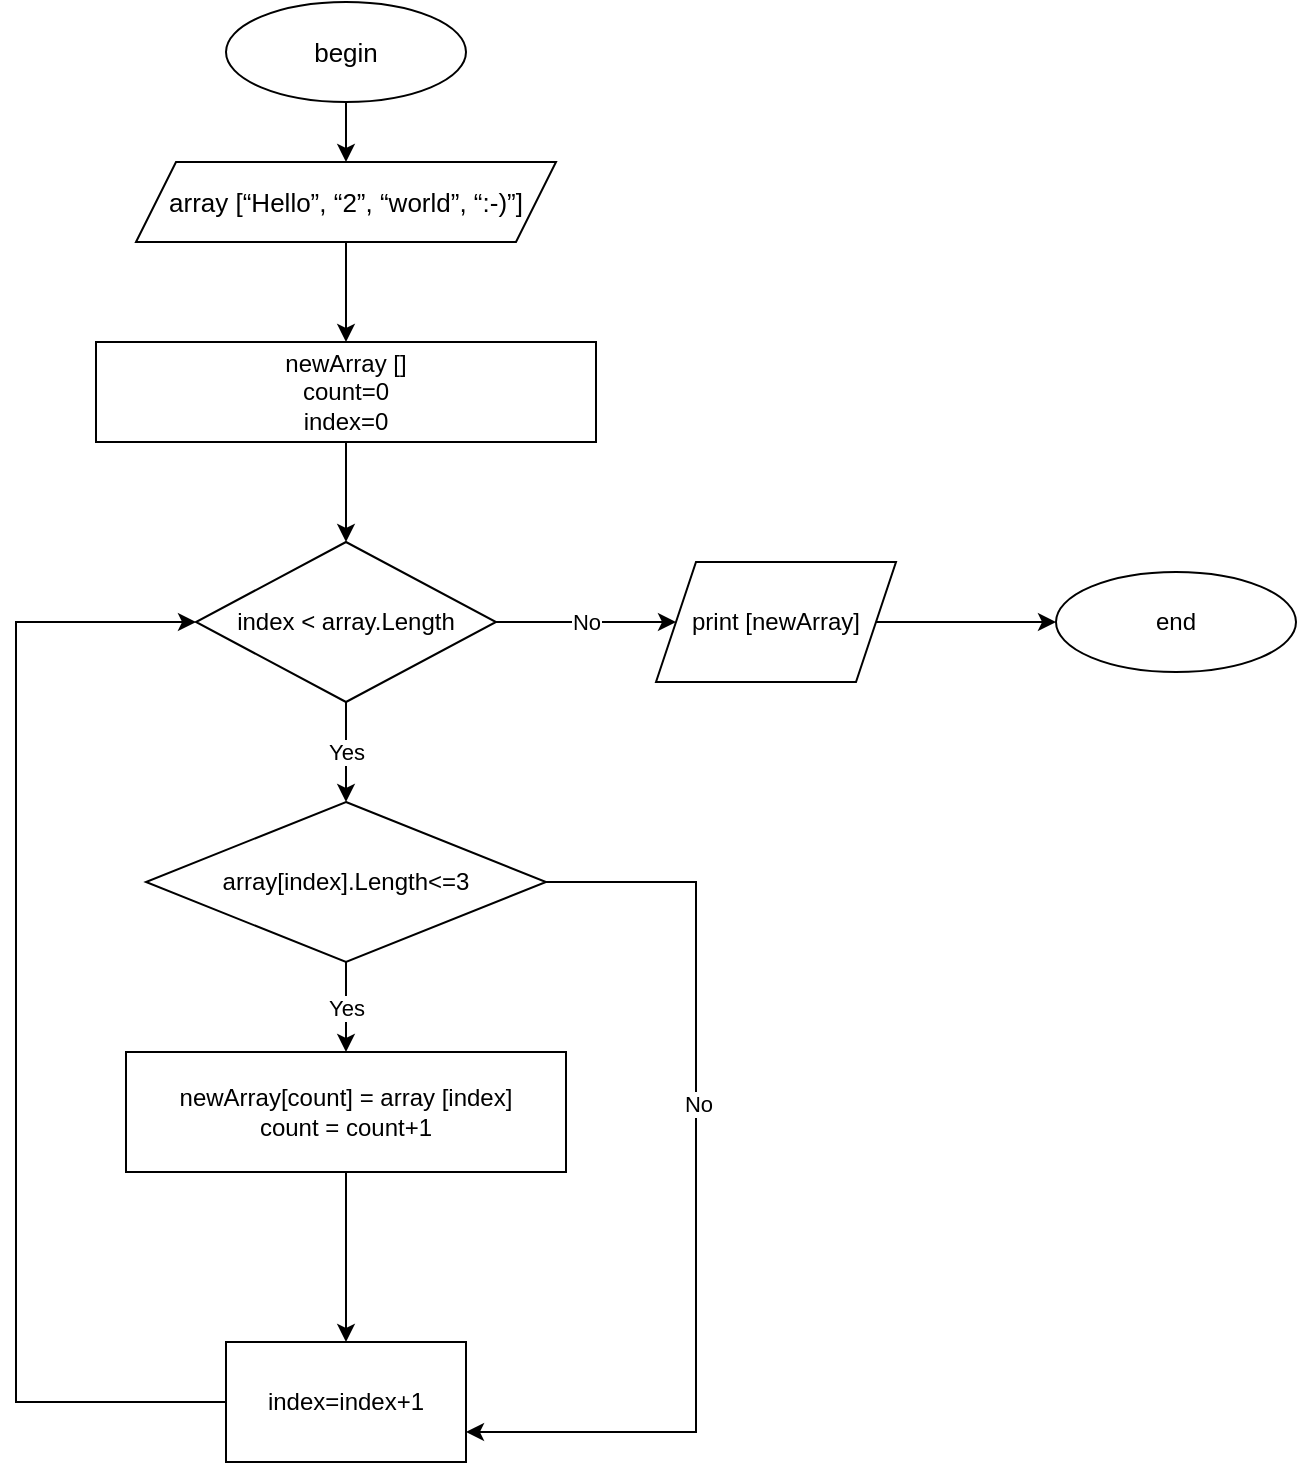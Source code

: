 <mxfile version="21.2.1" type="device">
  <diagram name="Страница 1" id="dyMilijcUcRMk84C2dbY">
    <mxGraphModel dx="1036" dy="698" grid="1" gridSize="10" guides="1" tooltips="1" connect="1" arrows="1" fold="1" page="1" pageScale="1" pageWidth="827" pageHeight="1169" math="0" shadow="0">
      <root>
        <mxCell id="0" />
        <mxCell id="1" parent="0" />
        <mxCell id="HZYFfzHu2ykX9LMDXFeo-16" value="" style="edgeStyle=orthogonalEdgeStyle;rounded=0;orthogonalLoop=1;jettySize=auto;html=1;" edge="1" parent="1" source="HZYFfzHu2ykX9LMDXFeo-1" target="HZYFfzHu2ykX9LMDXFeo-7">
          <mxGeometry relative="1" as="geometry" />
        </mxCell>
        <mxCell id="HZYFfzHu2ykX9LMDXFeo-1" value="newArray []&lt;br&gt;count=0&lt;br&gt;index=0" style="rounded=0;whiteSpace=wrap;html=1;" vertex="1" parent="1">
          <mxGeometry x="200" y="170" width="250" height="50" as="geometry" />
        </mxCell>
        <mxCell id="HZYFfzHu2ykX9LMDXFeo-14" value="" style="edgeStyle=orthogonalEdgeStyle;rounded=0;orthogonalLoop=1;jettySize=auto;html=1;" edge="1" parent="1" source="HZYFfzHu2ykX9LMDXFeo-2" target="HZYFfzHu2ykX9LMDXFeo-6">
          <mxGeometry relative="1" as="geometry" />
        </mxCell>
        <mxCell id="HZYFfzHu2ykX9LMDXFeo-2" value="&lt;font style=&quot;font-size: 13px;&quot;&gt;begin&lt;/font&gt;" style="ellipse;whiteSpace=wrap;html=1;" vertex="1" parent="1">
          <mxGeometry x="265" width="120" height="50" as="geometry" />
        </mxCell>
        <mxCell id="HZYFfzHu2ykX9LMDXFeo-3" value="end" style="ellipse;whiteSpace=wrap;html=1;" vertex="1" parent="1">
          <mxGeometry x="680" y="285" width="120" height="50" as="geometry" />
        </mxCell>
        <mxCell id="HZYFfzHu2ykX9LMDXFeo-15" value="" style="edgeStyle=orthogonalEdgeStyle;rounded=0;orthogonalLoop=1;jettySize=auto;html=1;" edge="1" parent="1" source="HZYFfzHu2ykX9LMDXFeo-6" target="HZYFfzHu2ykX9LMDXFeo-1">
          <mxGeometry relative="1" as="geometry" />
        </mxCell>
        <mxCell id="HZYFfzHu2ykX9LMDXFeo-6" value="&lt;font style=&quot;font-size: 13px;&quot;&gt;array [“Hello”, “2”, “world”, “:-)”]&lt;/font&gt;" style="shape=parallelogram;perimeter=parallelogramPerimeter;whiteSpace=wrap;html=1;fixedSize=1;" vertex="1" parent="1">
          <mxGeometry x="220" y="80" width="210" height="40" as="geometry" />
        </mxCell>
        <mxCell id="HZYFfzHu2ykX9LMDXFeo-17" value="No" style="edgeStyle=orthogonalEdgeStyle;rounded=0;orthogonalLoop=1;jettySize=auto;html=1;" edge="1" parent="1" source="HZYFfzHu2ykX9LMDXFeo-7" target="HZYFfzHu2ykX9LMDXFeo-9">
          <mxGeometry relative="1" as="geometry" />
        </mxCell>
        <mxCell id="HZYFfzHu2ykX9LMDXFeo-18" value="Yes" style="edgeStyle=orthogonalEdgeStyle;rounded=0;orthogonalLoop=1;jettySize=auto;html=1;" edge="1" parent="1" source="HZYFfzHu2ykX9LMDXFeo-7" target="HZYFfzHu2ykX9LMDXFeo-11">
          <mxGeometry relative="1" as="geometry" />
        </mxCell>
        <mxCell id="HZYFfzHu2ykX9LMDXFeo-7" value="index &amp;lt; array.Length" style="rhombus;whiteSpace=wrap;html=1;" vertex="1" parent="1">
          <mxGeometry x="250" y="270" width="150" height="80" as="geometry" />
        </mxCell>
        <mxCell id="HZYFfzHu2ykX9LMDXFeo-19" value="" style="edgeStyle=orthogonalEdgeStyle;rounded=0;orthogonalLoop=1;jettySize=auto;html=1;" edge="1" parent="1" source="HZYFfzHu2ykX9LMDXFeo-9" target="HZYFfzHu2ykX9LMDXFeo-3">
          <mxGeometry relative="1" as="geometry" />
        </mxCell>
        <mxCell id="HZYFfzHu2ykX9LMDXFeo-9" value="print [newArray]" style="shape=parallelogram;perimeter=parallelogramPerimeter;whiteSpace=wrap;html=1;fixedSize=1;" vertex="1" parent="1">
          <mxGeometry x="480" y="280" width="120" height="60" as="geometry" />
        </mxCell>
        <mxCell id="HZYFfzHu2ykX9LMDXFeo-20" value="Yes" style="edgeStyle=orthogonalEdgeStyle;rounded=0;orthogonalLoop=1;jettySize=auto;html=1;" edge="1" parent="1" source="HZYFfzHu2ykX9LMDXFeo-11" target="HZYFfzHu2ykX9LMDXFeo-13">
          <mxGeometry relative="1" as="geometry" />
        </mxCell>
        <mxCell id="HZYFfzHu2ykX9LMDXFeo-21" style="edgeStyle=orthogonalEdgeStyle;rounded=0;orthogonalLoop=1;jettySize=auto;html=1;entryX=1;entryY=0.75;entryDx=0;entryDy=0;" edge="1" parent="1" source="HZYFfzHu2ykX9LMDXFeo-11" target="HZYFfzHu2ykX9LMDXFeo-12">
          <mxGeometry relative="1" as="geometry">
            <Array as="points">
              <mxPoint x="500" y="440" />
              <mxPoint x="500" y="715" />
            </Array>
          </mxGeometry>
        </mxCell>
        <mxCell id="HZYFfzHu2ykX9LMDXFeo-22" value="No" style="edgeLabel;html=1;align=center;verticalAlign=middle;resizable=0;points=[];" vertex="1" connectable="0" parent="HZYFfzHu2ykX9LMDXFeo-21">
          <mxGeometry x="-0.199" y="1" relative="1" as="geometry">
            <mxPoint as="offset" />
          </mxGeometry>
        </mxCell>
        <mxCell id="HZYFfzHu2ykX9LMDXFeo-11" value="array[index].Length&amp;lt;=3" style="rhombus;whiteSpace=wrap;html=1;" vertex="1" parent="1">
          <mxGeometry x="225" y="400" width="200" height="80" as="geometry" />
        </mxCell>
        <mxCell id="HZYFfzHu2ykX9LMDXFeo-24" style="edgeStyle=orthogonalEdgeStyle;rounded=0;orthogonalLoop=1;jettySize=auto;html=1;entryX=0;entryY=0.5;entryDx=0;entryDy=0;" edge="1" parent="1" source="HZYFfzHu2ykX9LMDXFeo-12" target="HZYFfzHu2ykX9LMDXFeo-7">
          <mxGeometry relative="1" as="geometry">
            <Array as="points">
              <mxPoint x="160" y="700" />
              <mxPoint x="160" y="310" />
            </Array>
          </mxGeometry>
        </mxCell>
        <mxCell id="HZYFfzHu2ykX9LMDXFeo-12" value="index=index+1" style="rounded=0;whiteSpace=wrap;html=1;" vertex="1" parent="1">
          <mxGeometry x="265" y="670" width="120" height="60" as="geometry" />
        </mxCell>
        <mxCell id="HZYFfzHu2ykX9LMDXFeo-23" value="" style="edgeStyle=orthogonalEdgeStyle;rounded=0;orthogonalLoop=1;jettySize=auto;html=1;" edge="1" parent="1" source="HZYFfzHu2ykX9LMDXFeo-13" target="HZYFfzHu2ykX9LMDXFeo-12">
          <mxGeometry relative="1" as="geometry" />
        </mxCell>
        <mxCell id="HZYFfzHu2ykX9LMDXFeo-13" value="newArray[count] = array [index]&lt;br&gt;count = count+1" style="rounded=0;whiteSpace=wrap;html=1;" vertex="1" parent="1">
          <mxGeometry x="215" y="525" width="220" height="60" as="geometry" />
        </mxCell>
      </root>
    </mxGraphModel>
  </diagram>
</mxfile>

